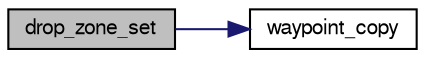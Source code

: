 digraph "drop_zone_set"
{
  edge [fontname="FreeSans",fontsize="10",labelfontname="FreeSans",labelfontsize="10"];
  node [fontname="FreeSans",fontsize="10",shape=record];
  rankdir="LR";
  Node1 [label="drop_zone_set",height=0.2,width=0.4,color="black", fillcolor="grey75", style="filled", fontcolor="black"];
  Node1 -> Node2 [color="midnightblue",fontsize="10",style="solid",fontname="FreeSans"];
  Node2 [label="waypoint_copy",height=0.2,width=0.4,color="black", fillcolor="white", style="filled",URL="$nav_2waypoints_8c.html#a06e472d86d2a78197e9094b3329077fb",tooltip="copy one waypoint to another, this includes all flags from the source waypoint "];
}
